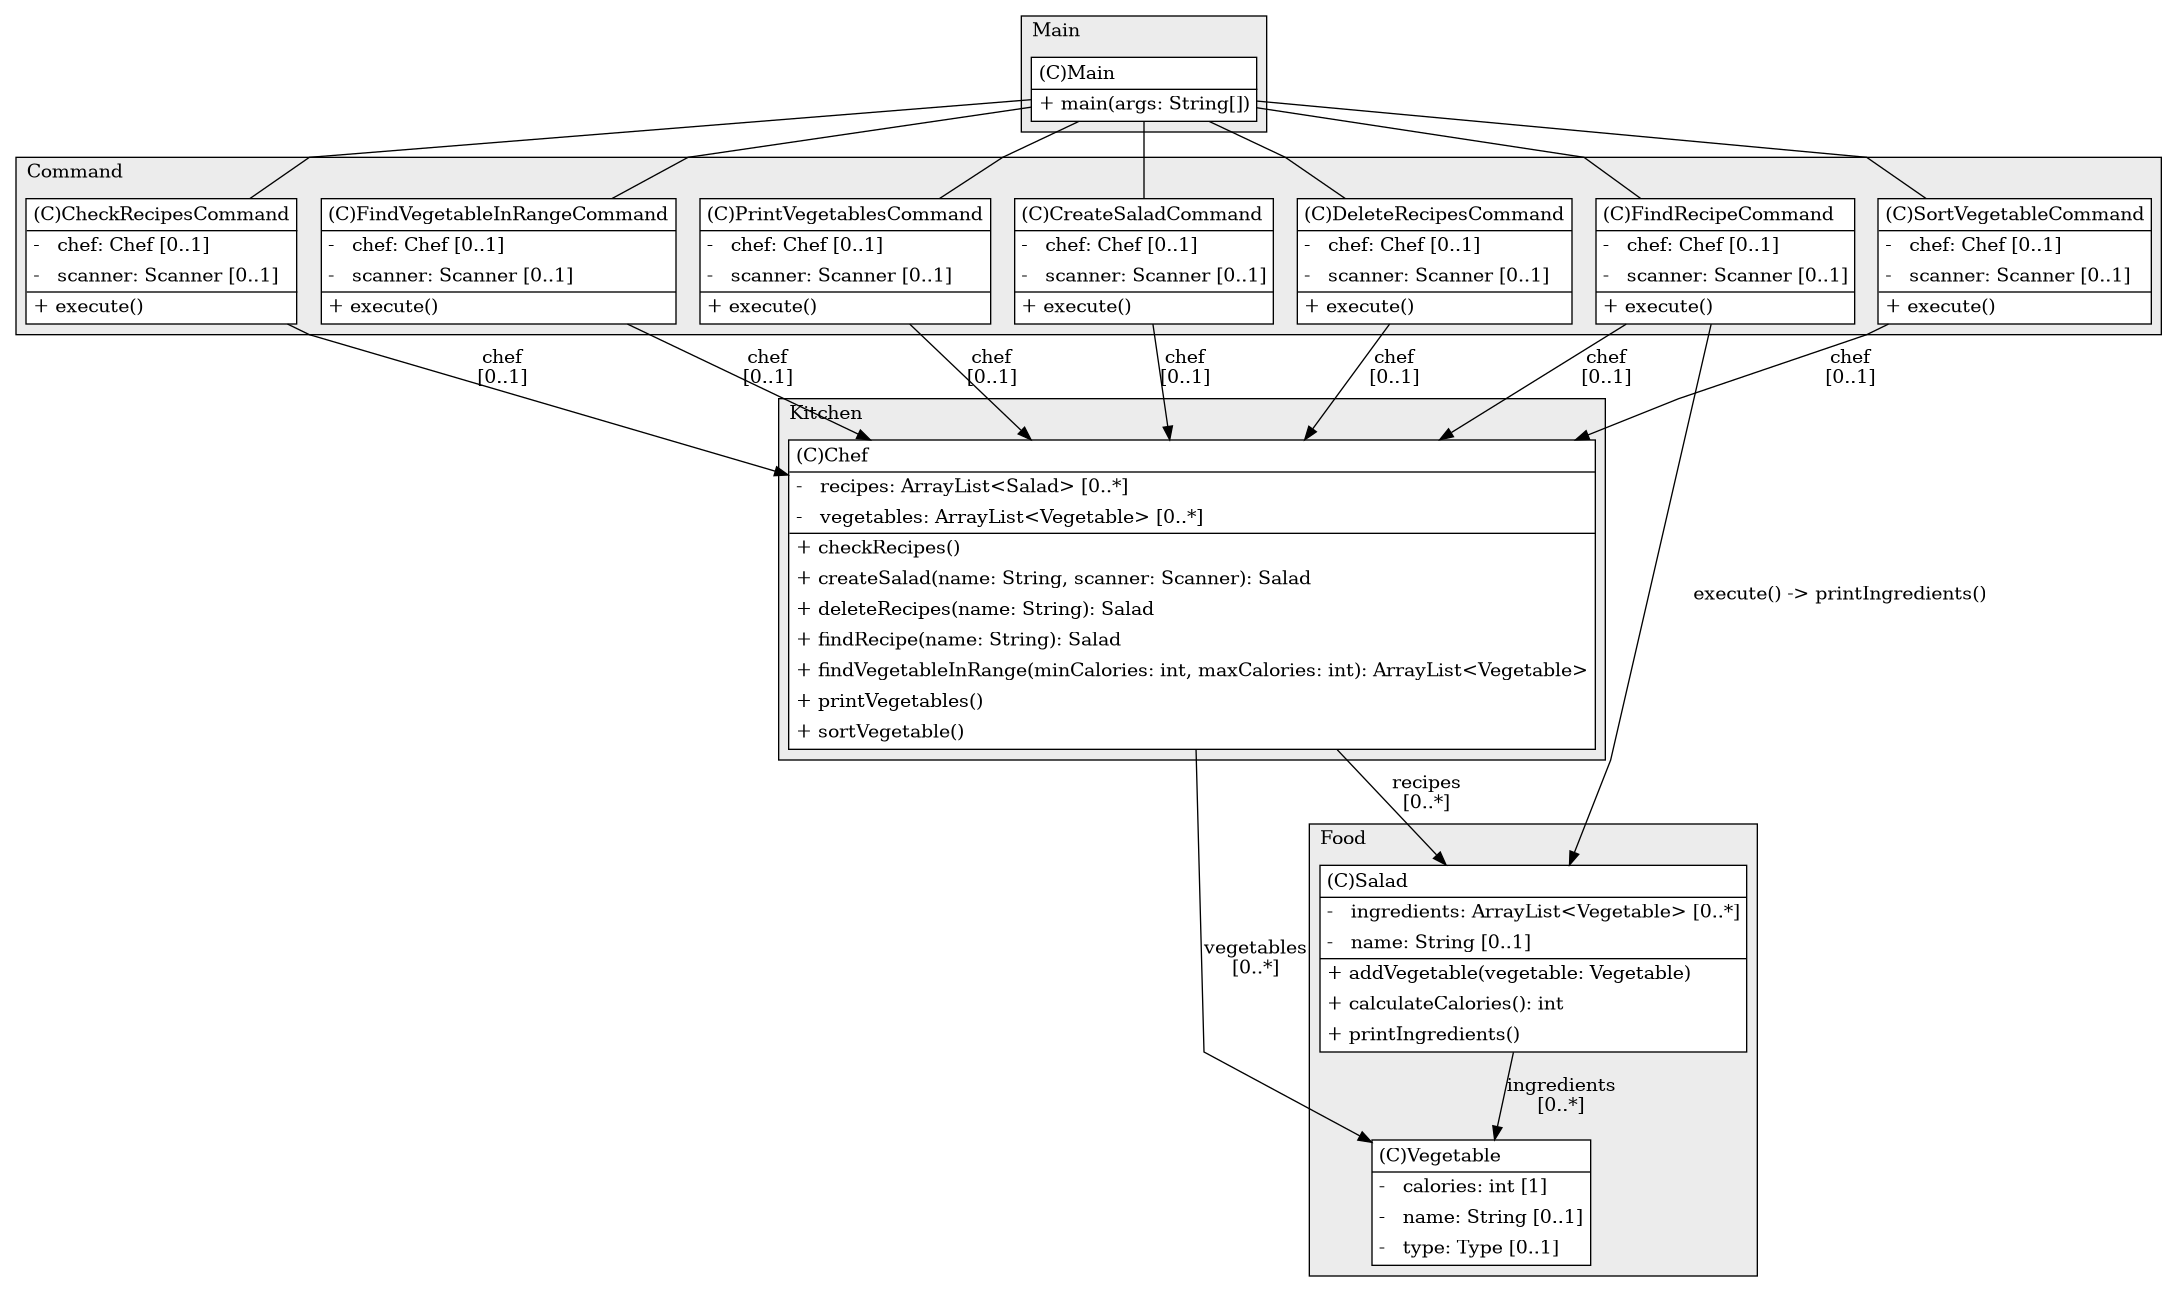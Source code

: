 @startuml

/' diagram meta data start
config=StructureConfiguration;
{
  "projectClassification": {
    "searchMode": "OpenProject", // OpenProject, AllProjects
    "includedProjects": "",
    "pathEndKeywords": "*.impl",
    "isClientPath": "",
    "isClientName": "",
    "isTestPath": "",
    "isTestName": "",
    "isMappingPath": "",
    "isMappingName": "",
    "isDataAccessPath": "",
    "isDataAccessName": "",
    "isDataStructurePath": "",
    "isDataStructureName": "",
    "isInterfaceStructuresPath": "",
    "isInterfaceStructuresName": "",
    "isEntryPointPath": "",
    "isEntryPointName": "",
    "treatFinalFieldsAsMandatory": false
  },
  "graphRestriction": {
    "classPackageExcludeFilter": "",
    "classPackageIncludeFilter": "",
    "classNameExcludeFilter": "",
    "classNameIncludeFilter": "",
    "methodNameExcludeFilter": "",
    "methodNameIncludeFilter": "",
    "removeByInheritance": "", // inheritance/annotation based filtering is done in a second step
    "removeByAnnotation": "",
    "removeByClassPackage": "", // cleanup the graph after inheritance/annotation based filtering is done
    "removeByClassName": "",
    "cutMappings": false,
    "cutEnum": true,
    "cutTests": true,
    "cutClient": true,
    "cutDataAccess": false,
    "cutInterfaceStructures": false,
    "cutDataStructures": false,
    "cutGetterAndSetter": true,
    "cutConstructors": true
  },
  "graphTraversal": {
    "forwardDepth": 6,
    "backwardDepth": 6,
    "classPackageExcludeFilter": "",
    "classPackageIncludeFilter": "",
    "classNameExcludeFilter": "",
    "classNameIncludeFilter": "",
    "methodNameExcludeFilter": "",
    "methodNameIncludeFilter": "",
    "hideMappings": false,
    "hideDataStructures": false,
    "hidePrivateMethods": true,
    "hideInterfaceCalls": true, // indirection: implementation -> interface (is hidden) -> implementation
    "onlyShowApplicationEntryPoints": false, // root node is included
    "useMethodCallsForStructureDiagram": "ForwardOnly" // ForwardOnly, BothDirections, No
  },
  "details": {
    "aggregation": "GroupByClass", // ByClass, GroupByClass, None
    "showClassGenericTypes": true,
    "showMethods": true,
    "showMethodParameterNames": true,
    "showMethodParameterTypes": true,
    "showMethodReturnType": true,
    "showPackageLevels": 2,
    "showDetailedClassStructure": true
  },
  "rootClass": "Main",
  "extensionCallbackMethod": "" // qualified.class.name#methodName - signature: public static String method(String)
}
diagram meta data end '/



digraph g {
    rankdir="TB"
    splines=polyline
    

'nodes 
subgraph cluster_1679919317 { 
   	label=Command
	labeljust=l
	fillcolor="#ececec"
	style=filled
   
   CheckRecipesCommand1679919317[
	label=<<TABLE BORDER="1" CELLBORDER="0" CELLPADDING="4" CELLSPACING="0">
<TR><TD ALIGN="LEFT" >(C)CheckRecipesCommand</TD></TR>
<HR/>
<TR><TD ALIGN="LEFT" >-   chef: Chef [0..1]</TD></TR>
<TR><TD ALIGN="LEFT" >-   scanner: Scanner [0..1]</TD></TR>
<HR/>
<TR><TD ALIGN="LEFT" >+ execute()</TD></TR>
</TABLE>>
	style=filled
	margin=0
	shape=plaintext
	fillcolor="#FFFFFF"
];

CreateSaladCommand1679919317[
	label=<<TABLE BORDER="1" CELLBORDER="0" CELLPADDING="4" CELLSPACING="0">
<TR><TD ALIGN="LEFT" >(C)CreateSaladCommand</TD></TR>
<HR/>
<TR><TD ALIGN="LEFT" >-   chef: Chef [0..1]</TD></TR>
<TR><TD ALIGN="LEFT" >-   scanner: Scanner [0..1]</TD></TR>
<HR/>
<TR><TD ALIGN="LEFT" >+ execute()</TD></TR>
</TABLE>>
	style=filled
	margin=0
	shape=plaintext
	fillcolor="#FFFFFF"
];

DeleteRecipesCommand1679919317[
	label=<<TABLE BORDER="1" CELLBORDER="0" CELLPADDING="4" CELLSPACING="0">
<TR><TD ALIGN="LEFT" >(C)DeleteRecipesCommand</TD></TR>
<HR/>
<TR><TD ALIGN="LEFT" >-   chef: Chef [0..1]</TD></TR>
<TR><TD ALIGN="LEFT" >-   scanner: Scanner [0..1]</TD></TR>
<HR/>
<TR><TD ALIGN="LEFT" >+ execute()</TD></TR>
</TABLE>>
	style=filled
	margin=0
	shape=plaintext
	fillcolor="#FFFFFF"
];

FindRecipeCommand1679919317[
	label=<<TABLE BORDER="1" CELLBORDER="0" CELLPADDING="4" CELLSPACING="0">
<TR><TD ALIGN="LEFT" >(C)FindRecipeCommand</TD></TR>
<HR/>
<TR><TD ALIGN="LEFT" >-   chef: Chef [0..1]</TD></TR>
<TR><TD ALIGN="LEFT" >-   scanner: Scanner [0..1]</TD></TR>
<HR/>
<TR><TD ALIGN="LEFT" >+ execute()</TD></TR>
</TABLE>>
	style=filled
	margin=0
	shape=plaintext
	fillcolor="#FFFFFF"
];

FindVegetableInRangeCommand1679919317[
	label=<<TABLE BORDER="1" CELLBORDER="0" CELLPADDING="4" CELLSPACING="0">
<TR><TD ALIGN="LEFT" >(C)FindVegetableInRangeCommand</TD></TR>
<HR/>
<TR><TD ALIGN="LEFT" >-   chef: Chef [0..1]</TD></TR>
<TR><TD ALIGN="LEFT" >-   scanner: Scanner [0..1]</TD></TR>
<HR/>
<TR><TD ALIGN="LEFT" >+ execute()</TD></TR>
</TABLE>>
	style=filled
	margin=0
	shape=plaintext
	fillcolor="#FFFFFF"
];

PrintVegetablesCommand1679919317[
	label=<<TABLE BORDER="1" CELLBORDER="0" CELLPADDING="4" CELLSPACING="0">
<TR><TD ALIGN="LEFT" >(C)PrintVegetablesCommand</TD></TR>
<HR/>
<TR><TD ALIGN="LEFT" >-   chef: Chef [0..1]</TD></TR>
<TR><TD ALIGN="LEFT" >-   scanner: Scanner [0..1]</TD></TR>
<HR/>
<TR><TD ALIGN="LEFT" >+ execute()</TD></TR>
</TABLE>>
	style=filled
	margin=0
	shape=plaintext
	fillcolor="#FFFFFF"
];

SortVegetableCommand1679919317[
	label=<<TABLE BORDER="1" CELLBORDER="0" CELLPADDING="4" CELLSPACING="0">
<TR><TD ALIGN="LEFT" >(C)SortVegetableCommand</TD></TR>
<HR/>
<TR><TD ALIGN="LEFT" >-   chef: Chef [0..1]</TD></TR>
<TR><TD ALIGN="LEFT" >-   scanner: Scanner [0..1]</TD></TR>
<HR/>
<TR><TD ALIGN="LEFT" >+ execute()</TD></TR>
</TABLE>>
	style=filled
	margin=0
	shape=plaintext
	fillcolor="#FFFFFF"
];
} 

subgraph cluster_2195582 { 
   	label=Food
	labeljust=l
	fillcolor="#ececec"
	style=filled
   
   Salad2195582[
	label=<<TABLE BORDER="1" CELLBORDER="0" CELLPADDING="4" CELLSPACING="0">
<TR><TD ALIGN="LEFT" >(C)Salad</TD></TR>
<HR/>
<TR><TD ALIGN="LEFT" >-   ingredients: ArrayList&lt;Vegetable&gt; [0..*]</TD></TR>
<TR><TD ALIGN="LEFT" >-   name: String [0..1]</TD></TR>
<HR/>
<TR><TD ALIGN="LEFT" >+ addVegetable(vegetable: Vegetable)</TD></TR>
<TR><TD ALIGN="LEFT" >+ calculateCalories(): int</TD></TR>
<TR><TD ALIGN="LEFT" >+ printIngredients()</TD></TR>
</TABLE>>
	style=filled
	margin=0
	shape=plaintext
	fillcolor="#FFFFFF"
];

Vegetable2195582[
	label=<<TABLE BORDER="1" CELLBORDER="0" CELLPADDING="4" CELLSPACING="0">
<TR><TD ALIGN="LEFT" >(C)Vegetable</TD></TR>
<HR/>
<TR><TD ALIGN="LEFT" >-   calories: int [1]</TD></TR>
<TR><TD ALIGN="LEFT" >-   name: String [0..1]</TD></TR>
<TR><TD ALIGN="LEFT" >-   type: Type [0..1]</TD></TR>
</TABLE>>
	style=filled
	margin=0
	shape=plaintext
	fillcolor="#FFFFFF"
];
} 

subgraph cluster_2390489 { 
   	label=Main
	labeljust=l
	fillcolor="#ececec"
	style=filled
   
   Main2390489[
	label=<<TABLE BORDER="1" CELLBORDER="0" CELLPADDING="4" CELLSPACING="0">
<TR><TD ALIGN="LEFT" >(C)Main</TD></TR>
<HR/>
<TR><TD ALIGN="LEFT" >+ main(args: String[])</TD></TR>
</TABLE>>
	style=filled
	margin=0
	shape=plaintext
	fillcolor="#FFFFFF"
];
} 

subgraph cluster_959541124 { 
   	label=Kitchen
	labeljust=l
	fillcolor="#ececec"
	style=filled
   
   Chef959541124[
	label=<<TABLE BORDER="1" CELLBORDER="0" CELLPADDING="4" CELLSPACING="0">
<TR><TD ALIGN="LEFT" >(C)Chef</TD></TR>
<HR/>
<TR><TD ALIGN="LEFT" >-   recipes: ArrayList&lt;Salad&gt; [0..*]</TD></TR>
<TR><TD ALIGN="LEFT" >-   vegetables: ArrayList&lt;Vegetable&gt; [0..*]</TD></TR>
<HR/>
<TR><TD ALIGN="LEFT" >+ checkRecipes()</TD></TR>
<TR><TD ALIGN="LEFT" >+ createSalad(name: String, scanner: Scanner): Salad</TD></TR>
<TR><TD ALIGN="LEFT" >+ deleteRecipes(name: String): Salad</TD></TR>
<TR><TD ALIGN="LEFT" >+ findRecipe(name: String): Salad</TD></TR>
<TR><TD ALIGN="LEFT" >+ findVegetableInRange(minCalories: int, maxCalories: int): ArrayList&lt;Vegetable&gt;</TD></TR>
<TR><TD ALIGN="LEFT" >+ printVegetables()</TD></TR>
<TR><TD ALIGN="LEFT" >+ sortVegetable()</TD></TR>
</TABLE>>
	style=filled
	margin=0
	shape=plaintext
	fillcolor="#FFFFFF"
];
} 

'edges    
CheckRecipesCommand1679919317 -> Chef959541124[label="chef
[0..1]"];
Chef959541124 -> Salad2195582[label="recipes
[0..*]"];
Chef959541124 -> Vegetable2195582[label="vegetables
[0..*]"];
CreateSaladCommand1679919317 -> Chef959541124[label="chef
[0..1]"];
DeleteRecipesCommand1679919317 -> Chef959541124[label="chef
[0..1]"];
FindRecipeCommand1679919317 -> Chef959541124[label="chef
[0..1]"];
FindRecipeCommand1679919317 -> Salad2195582[label="execute() -> printIngredients()"];
FindVegetableInRangeCommand1679919317 -> Chef959541124[label="chef
[0..1]"];
Main2390489 -> CheckRecipesCommand1679919317[arrowhead=none];
Main2390489 -> CreateSaladCommand1679919317[arrowhead=none];
Main2390489 -> DeleteRecipesCommand1679919317[arrowhead=none];
Main2390489 -> FindRecipeCommand1679919317[arrowhead=none];
Main2390489 -> FindVegetableInRangeCommand1679919317[arrowhead=none];
Main2390489 -> PrintVegetablesCommand1679919317[arrowhead=none];
Main2390489 -> SortVegetableCommand1679919317[arrowhead=none];
PrintVegetablesCommand1679919317 -> Chef959541124[label="chef
[0..1]"];
Salad2195582 -> Vegetable2195582[label="ingredients
[0..*]"];
SortVegetableCommand1679919317 -> Chef959541124[label="chef
[0..1]"];
    
}
@enduml